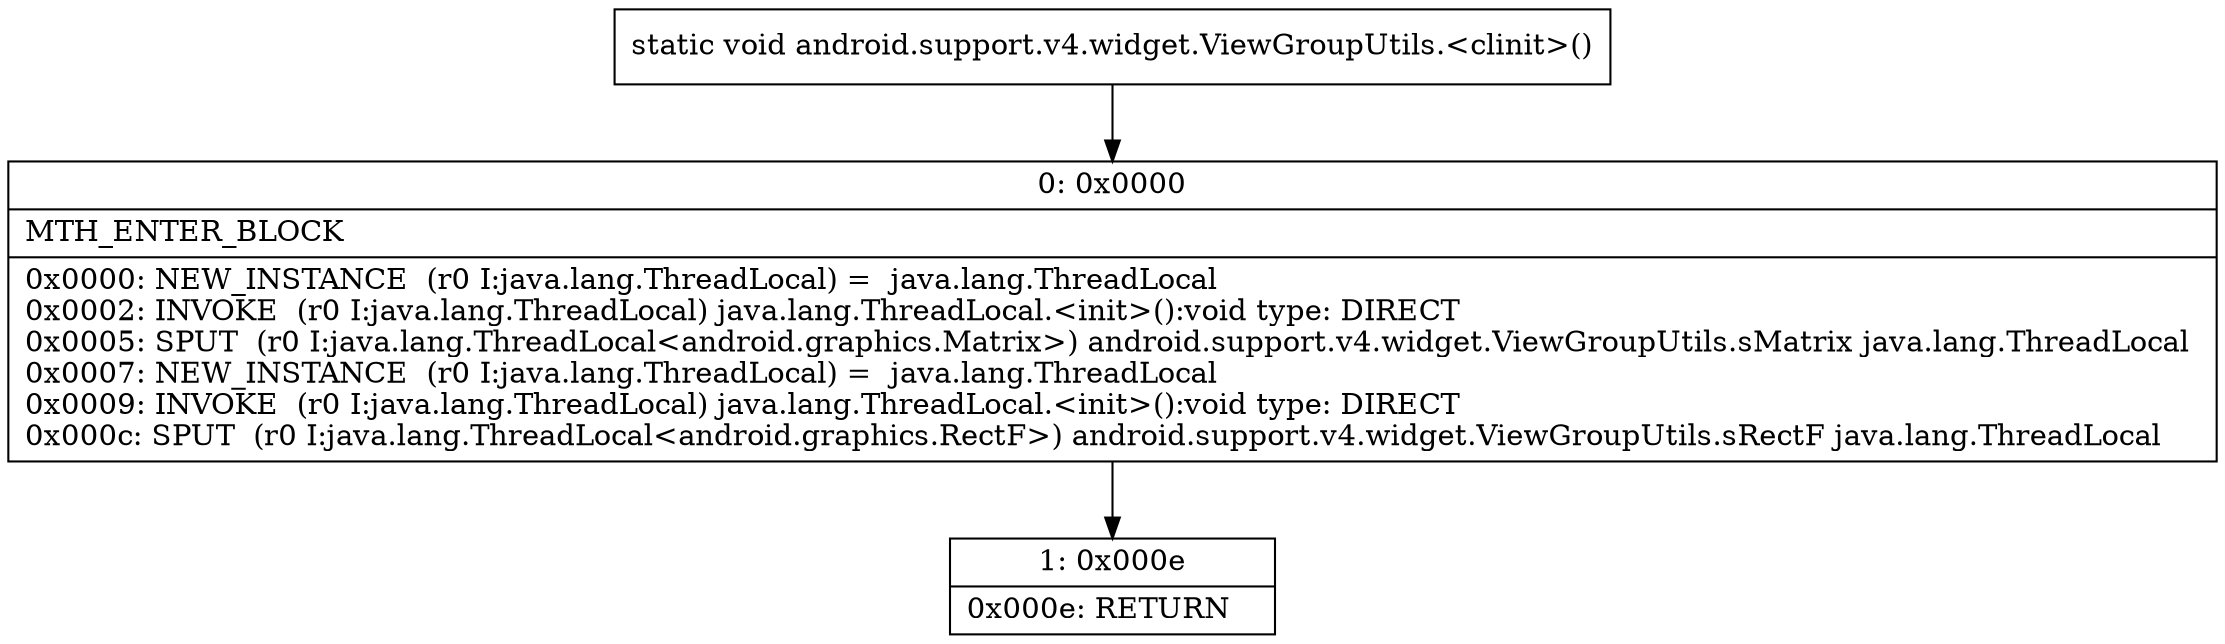 digraph "CFG forandroid.support.v4.widget.ViewGroupUtils.\<clinit\>()V" {
Node_0 [shape=record,label="{0\:\ 0x0000|MTH_ENTER_BLOCK\l|0x0000: NEW_INSTANCE  (r0 I:java.lang.ThreadLocal) =  java.lang.ThreadLocal \l0x0002: INVOKE  (r0 I:java.lang.ThreadLocal) java.lang.ThreadLocal.\<init\>():void type: DIRECT \l0x0005: SPUT  (r0 I:java.lang.ThreadLocal\<android.graphics.Matrix\>) android.support.v4.widget.ViewGroupUtils.sMatrix java.lang.ThreadLocal \l0x0007: NEW_INSTANCE  (r0 I:java.lang.ThreadLocal) =  java.lang.ThreadLocal \l0x0009: INVOKE  (r0 I:java.lang.ThreadLocal) java.lang.ThreadLocal.\<init\>():void type: DIRECT \l0x000c: SPUT  (r0 I:java.lang.ThreadLocal\<android.graphics.RectF\>) android.support.v4.widget.ViewGroupUtils.sRectF java.lang.ThreadLocal \l}"];
Node_1 [shape=record,label="{1\:\ 0x000e|0x000e: RETURN   \l}"];
MethodNode[shape=record,label="{static void android.support.v4.widget.ViewGroupUtils.\<clinit\>() }"];
MethodNode -> Node_0;
Node_0 -> Node_1;
}

